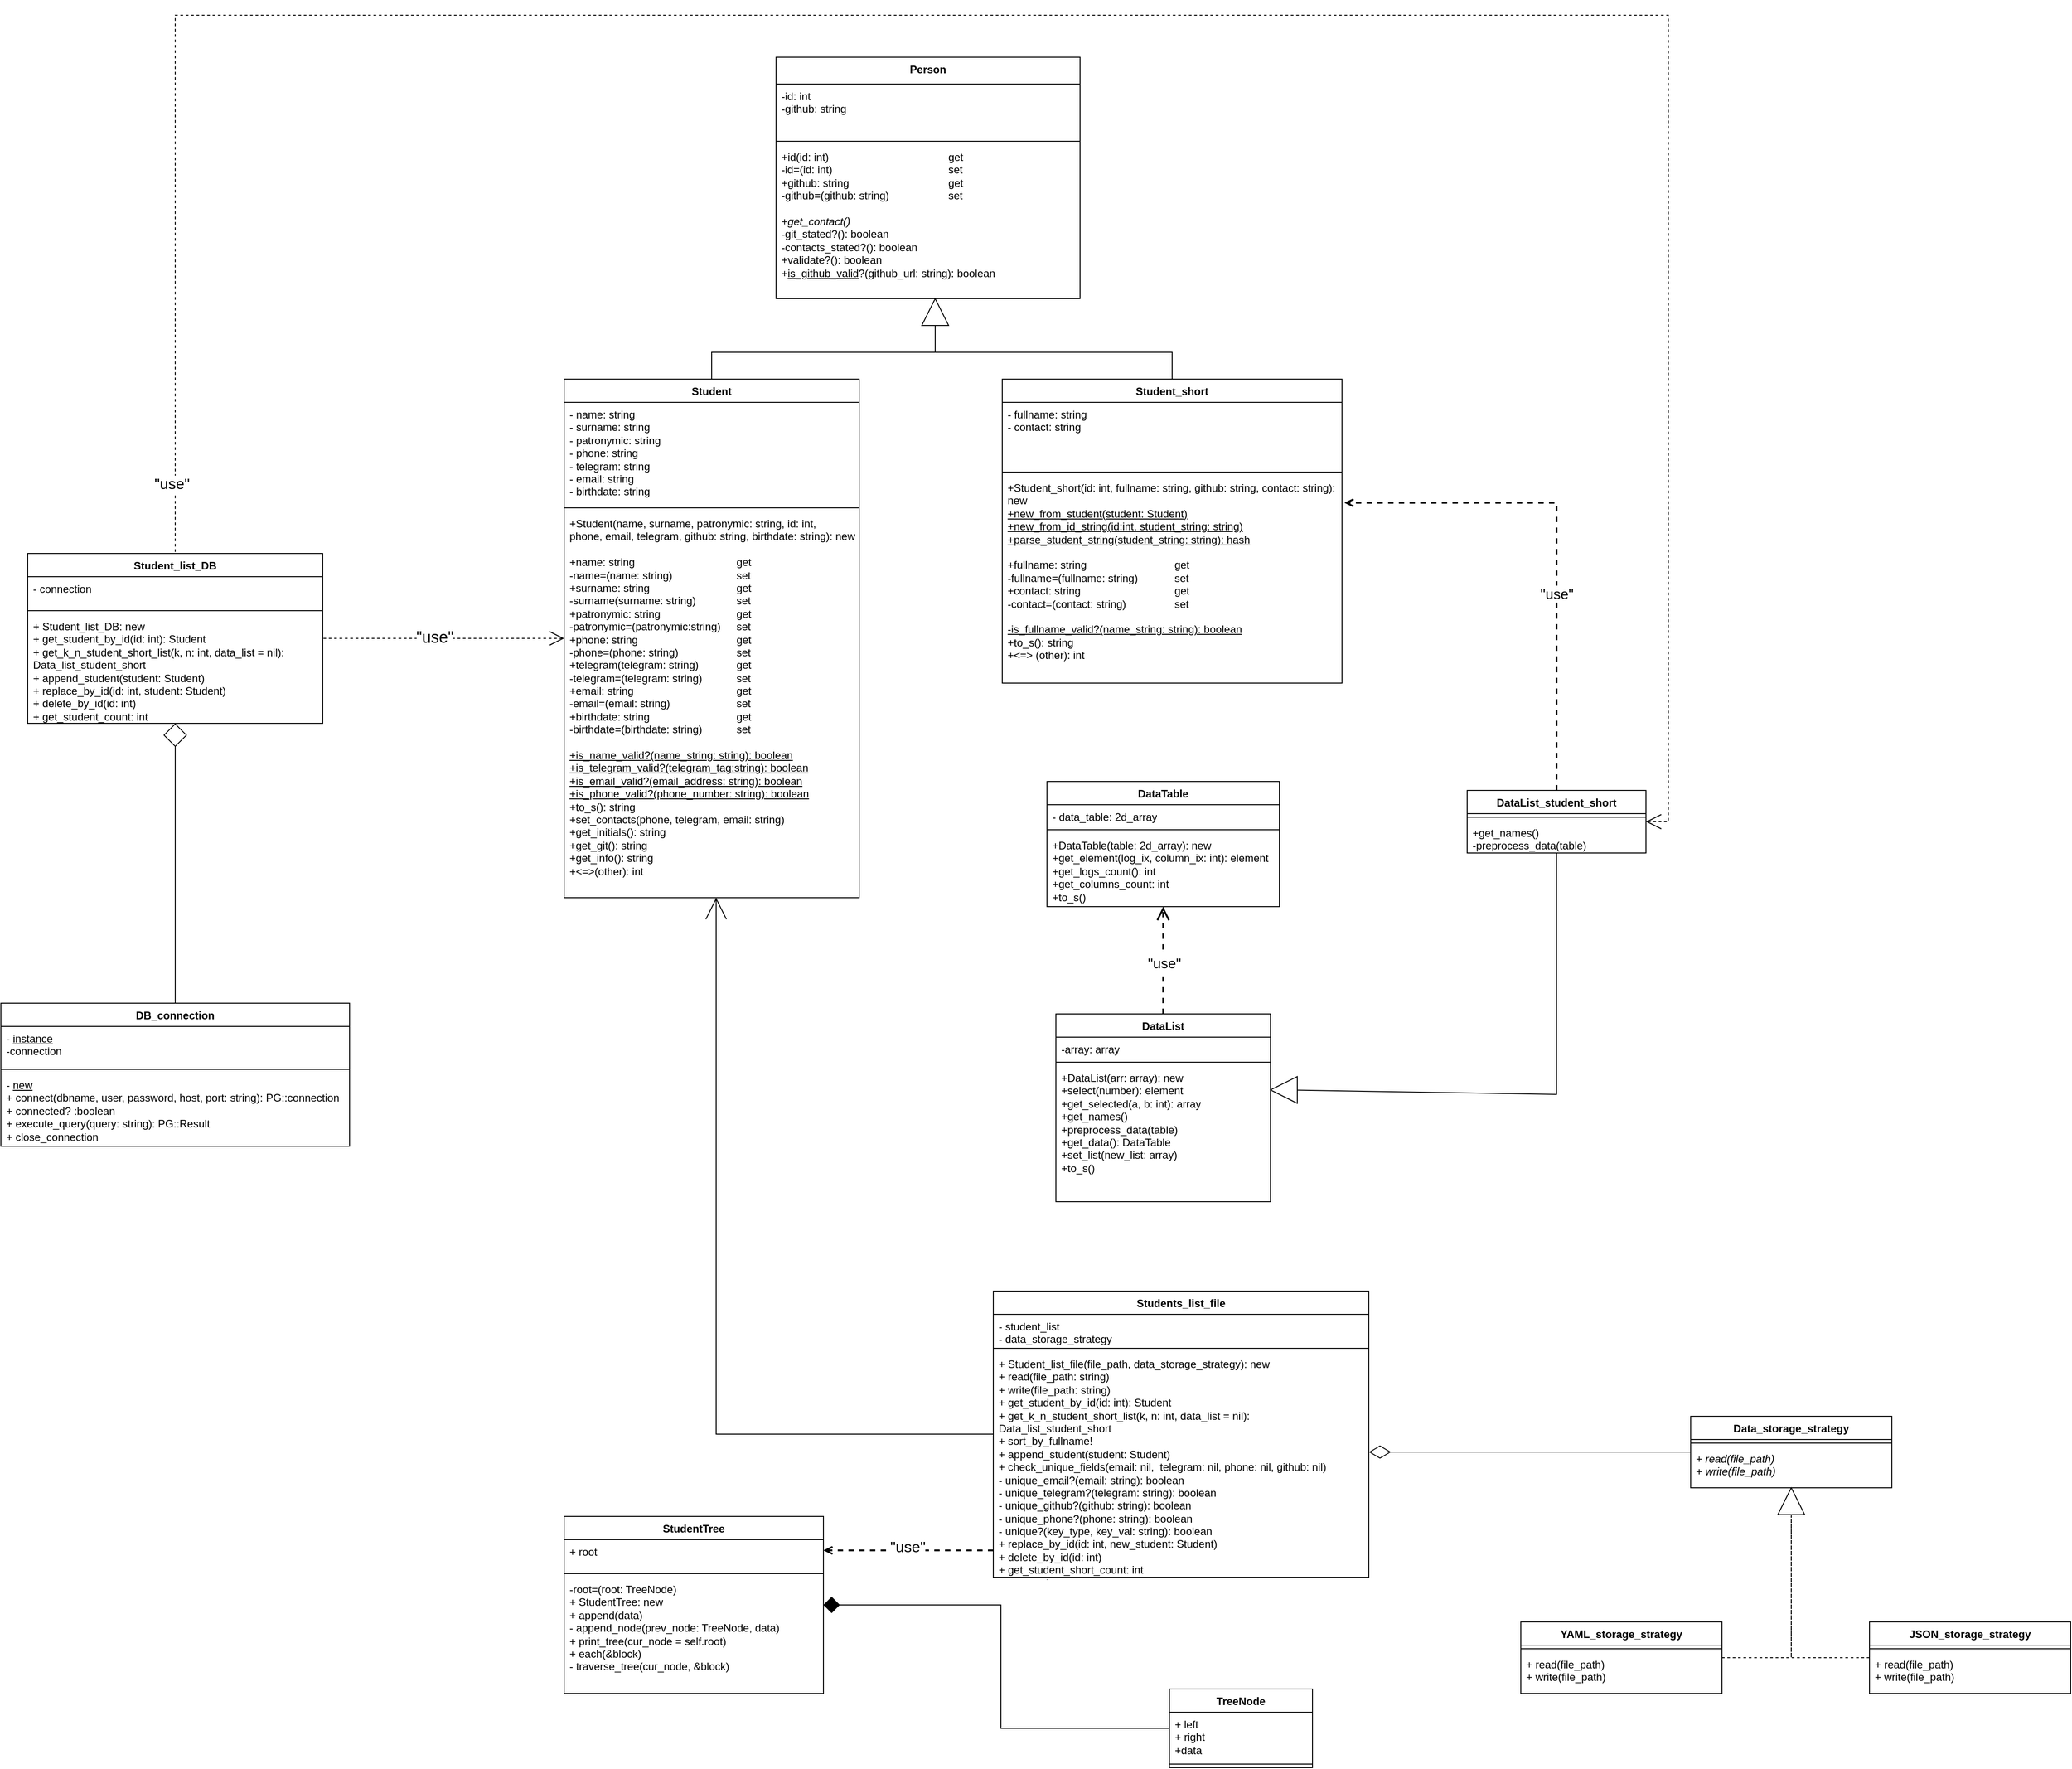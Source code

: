 <mxfile version="25.0.3">
  <diagram name="Page-1" id="Ctjg0No3zUCwtpp85kTk">
    <mxGraphModel dx="3906" dy="1386" grid="0" gridSize="10" guides="1" tooltips="1" connect="1" arrows="1" fold="1" page="1" pageScale="1" pageWidth="1654" pageHeight="2336" math="0" shadow="0">
      <root>
        <mxCell id="0" />
        <mxCell id="1" parent="0" />
        <mxCell id="pkdyhnA46Dw-sRucUxhc-2" style="edgeStyle=orthogonalEdgeStyle;rounded=0;orthogonalLoop=1;jettySize=auto;html=1;endArrow=none;endFill=0;startArrow=open;startFill=0;dashed=1;endSize=11;startSize=14;" edge="1" parent="1" source="KuUxCCZHSnEd986gLyKA-1" target="UzcCUEF-DBFmN3-OHASr-22">
          <mxGeometry relative="1" as="geometry" />
        </mxCell>
        <mxCell id="pkdyhnA46Dw-sRucUxhc-3" value="&lt;font style=&quot;font-size: 18px;&quot;&gt;&quot;use&quot;&lt;/font&gt;" style="edgeLabel;html=1;align=center;verticalAlign=middle;resizable=0;points=[];" vertex="1" connectable="0" parent="pkdyhnA46Dw-sRucUxhc-2">
          <mxGeometry x="0.076" y="-1" relative="1" as="geometry">
            <mxPoint as="offset" />
          </mxGeometry>
        </mxCell>
        <mxCell id="KuUxCCZHSnEd986gLyKA-1" value="Student" style="swimlane;fontStyle=1;align=center;verticalAlign=top;childLayout=stackLayout;horizontal=1;startSize=26;horizontalStack=0;resizeParent=1;resizeParentMax=0;resizeLast=0;collapsible=1;marginBottom=0;whiteSpace=wrap;html=1;" parent="1" vertex="1">
          <mxGeometry x="250" y="600" width="330" height="580" as="geometry">
            <mxRectangle x="385" y="350" width="80" height="30" as="alternateBounds" />
          </mxGeometry>
        </mxCell>
        <mxCell id="KuUxCCZHSnEd986gLyKA-2" value="&lt;div&gt;- name: string&lt;/div&gt;&lt;div&gt;- surname: string&lt;/div&gt;&lt;div&gt;- patronymic: string&lt;/div&gt;&lt;div&gt;- phone: string&lt;/div&gt;&lt;div&gt;- telegram: string&lt;/div&gt;&lt;div&gt;- email: string&lt;/div&gt;&lt;div&gt;- birthdate: string&lt;/div&gt;" style="text;strokeColor=none;fillColor=none;align=left;verticalAlign=top;spacingLeft=4;spacingRight=4;overflow=hidden;rotatable=0;points=[[0,0.5],[1,0.5]];portConstraint=eastwest;whiteSpace=wrap;html=1;" parent="KuUxCCZHSnEd986gLyKA-1" vertex="1">
          <mxGeometry y="26" width="330" height="114" as="geometry" />
        </mxCell>
        <mxCell id="KuUxCCZHSnEd986gLyKA-3" value="" style="line;strokeWidth=1;fillColor=none;align=left;verticalAlign=middle;spacingTop=-1;spacingLeft=3;spacingRight=3;rotatable=0;labelPosition=right;points=[];portConstraint=eastwest;strokeColor=inherit;" parent="KuUxCCZHSnEd986gLyKA-1" vertex="1">
          <mxGeometry y="140" width="330" height="8" as="geometry" />
        </mxCell>
        <mxCell id="KuUxCCZHSnEd986gLyKA-4" value="&lt;div&gt;+Student(name, surname, patronymic: string, id: int,&amp;nbsp;&lt;/div&gt;&lt;div&gt;phone, email, telegram, github: string, birthdate: string): new&lt;/div&gt;&lt;div&gt;&lt;span style=&quot;background-color: initial;&quot;&gt;&lt;br&gt;&lt;/span&gt;&lt;/div&gt;&lt;div&gt;&lt;span style=&quot;background-color: initial;&quot;&gt;+name: string&lt;/span&gt;&lt;span style=&quot;background-color: initial; white-space: pre;&quot;&gt;&#x9;&lt;/span&gt;&lt;span style=&quot;background-color: initial; white-space: pre;&quot;&gt;&#x9;&lt;span style=&quot;white-space: pre;&quot;&gt;&#x9;&lt;/span&gt;&lt;span style=&quot;white-space: pre;&quot;&gt;&#x9;&#x9;&lt;/span&gt;&lt;/span&gt;&lt;span style=&quot;background-color: initial;&quot;&gt;get&lt;/span&gt;&lt;/div&gt;&lt;div&gt;-name=(name: string)&lt;span style=&quot;white-space: pre;&quot;&gt;&#x9;&lt;/span&gt;&lt;span style=&quot;white-space: pre;&quot;&gt;&#x9;&lt;span style=&quot;white-space: pre;&quot;&gt;&#x9;&lt;/span&gt;&lt;/span&gt;set&lt;/div&gt;&lt;div&gt;+surname: string&lt;span style=&quot;white-space: pre;&quot;&gt;&#x9;&lt;/span&gt;&lt;span style=&quot;white-space: pre;&quot;&gt;&#x9;&lt;/span&gt;&lt;span style=&quot;white-space: pre;&quot;&gt;&#x9;&lt;span style=&quot;white-space: pre;&quot;&gt;&#x9;&lt;/span&gt;&lt;/span&gt;get&lt;/div&gt;&lt;div&gt;-surname(surname: string)&lt;span style=&quot;white-space: pre;&quot;&gt;&#x9;&lt;span style=&quot;white-space: pre;&quot;&gt;&#x9;&lt;/span&gt;&lt;/span&gt;set&lt;/div&gt;&lt;div&gt;+patronymic: string&lt;span style=&quot;white-space: pre;&quot;&gt;&#x9;&lt;/span&gt;&lt;span style=&quot;white-space: pre;&quot;&gt;&#x9;&lt;/span&gt;&lt;span style=&quot;white-space: pre;&quot;&gt;&#x9;&lt;span style=&quot;white-space: pre;&quot;&gt;&#x9;&lt;/span&gt;&lt;/span&gt;get&lt;/div&gt;&lt;div&gt;-patronymic=(patronymic:string)&lt;span style=&quot;white-space: pre;&quot;&gt;&#x9;&lt;/span&gt;set&lt;/div&gt;&lt;div&gt;+phone: string&lt;span style=&quot;white-space: pre;&quot;&gt;&#x9;&lt;/span&gt;&lt;span style=&quot;white-space: pre;&quot;&gt;&#x9;&lt;/span&gt;&lt;span style=&quot;white-space: pre;&quot;&gt;&#x9;&lt;/span&gt;&lt;span style=&quot;white-space: pre;&quot;&gt;&#x9;&lt;/span&gt;&lt;span style=&quot;white-space: pre;&quot;&gt;&#x9;&lt;/span&gt;get&lt;/div&gt;&lt;div&gt;-phone=(phone: string)&lt;span style=&quot;white-space: pre;&quot;&gt;&#x9;&lt;/span&gt;&lt;span style=&quot;white-space: pre;&quot;&gt;&#x9;&lt;/span&gt;&lt;span style=&quot;white-space: pre;&quot;&gt;&#x9;&lt;/span&gt;set&lt;/div&gt;&lt;div&gt;+telegram(telegram: string)&lt;span style=&quot;white-space: pre;&quot;&gt;&#x9;&lt;/span&gt;&lt;span style=&quot;white-space: pre;&quot;&gt;&#x9;&lt;/span&gt;get&lt;/div&gt;&lt;div&gt;-telegram=(telegram: string)&lt;span style=&quot;white-space: pre;&quot;&gt;&#x9;&lt;/span&gt;&lt;span style=&quot;white-space: pre;&quot;&gt;&#x9;&lt;/span&gt;set&lt;/div&gt;&lt;div&gt;+email: string&lt;span style=&quot;white-space: pre;&quot;&gt;&#x9;&lt;/span&gt;&lt;span style=&quot;white-space: pre;&quot;&gt;&#x9;&lt;/span&gt;&lt;span style=&quot;white-space: pre;&quot;&gt;&#x9;&lt;/span&gt;&lt;span style=&quot;white-space: pre;&quot;&gt;&#x9;&lt;/span&gt;&lt;span style=&quot;white-space: pre;&quot;&gt;&#x9;&lt;/span&gt;get&lt;/div&gt;&lt;div&gt;-email=(email: string)&lt;span style=&quot;white-space: pre;&quot;&gt;&#x9;&lt;/span&gt;&lt;span style=&quot;white-space: pre;&quot;&gt;&#x9;&lt;/span&gt;&lt;span style=&quot;white-space: pre;&quot;&gt;&#x9;&lt;/span&gt;set&lt;/div&gt;&lt;div&gt;+birthdate: string&lt;span style=&quot;white-space: pre;&quot;&gt;&#x9;&lt;/span&gt;&lt;span style=&quot;white-space: pre;&quot;&gt;&#x9;&lt;/span&gt;&lt;span style=&quot;white-space: pre;&quot;&gt;&#x9;&lt;/span&gt;&lt;span style=&quot;white-space: pre;&quot;&gt;&#x9;&lt;/span&gt;get&lt;/div&gt;&lt;div&gt;-birthdate=(birthdate: string)&lt;span style=&quot;white-space: pre;&quot;&gt;&#x9;&lt;/span&gt;&lt;span style=&quot;white-space: pre;&quot;&gt;&#x9;&lt;/span&gt;set&lt;/div&gt;&lt;div&gt;&lt;br&gt;&lt;/div&gt;&lt;div&gt;&lt;u&gt;+is_name_valid?(name_string: string): boolean&lt;/u&gt;&lt;/div&gt;&lt;div&gt;&lt;div&gt;&lt;div&gt;&lt;u&gt;+is_telegram_valid?(telegram_tag:string): boolean&lt;/u&gt;&lt;/div&gt;&lt;div&gt;&lt;u&gt;+is_email_valid?(email_address: string): boolean&lt;/u&gt;&lt;/div&gt;&lt;div&gt;&lt;u style=&quot;background-color: initial;&quot;&gt;+is_phone_valid?(phone_number: string): boolean&lt;/u&gt;&lt;/div&gt;&lt;/div&gt;&lt;/div&gt;&lt;div&gt;+to_s(): string&lt;/div&gt;&lt;div&gt;+set_contacts(phone, telegram, email: string)&lt;/div&gt;&lt;div&gt;+get_initials(): string&lt;/div&gt;&lt;div&gt;+get_git(): string&lt;/div&gt;&lt;div&gt;&lt;span style=&quot;background-color: initial;&quot;&gt;+get_info(): string&lt;/span&gt;&lt;br&gt;&lt;/div&gt;&lt;div&gt;&lt;span style=&quot;background-color: initial;&quot;&gt;+&amp;lt;=&amp;gt;(other): int&lt;/span&gt;&lt;/div&gt;" style="text;strokeColor=none;fillColor=none;align=left;verticalAlign=top;spacingLeft=4;spacingRight=4;overflow=hidden;rotatable=0;points=[[0,0.5],[1,0.5]];portConstraint=eastwest;whiteSpace=wrap;html=1;" parent="KuUxCCZHSnEd986gLyKA-1" vertex="1">
          <mxGeometry y="148" width="330" height="432" as="geometry" />
        </mxCell>
        <mxCell id="AG0WjQAsVARgPapO6NZo-1" value="Student_short" style="swimlane;fontStyle=1;align=center;verticalAlign=top;childLayout=stackLayout;horizontal=1;startSize=26;horizontalStack=0;resizeParent=1;resizeParentMax=0;resizeLast=0;collapsible=1;marginBottom=0;whiteSpace=wrap;html=1;" parent="1" vertex="1">
          <mxGeometry x="740" y="600" width="380" height="340" as="geometry" />
        </mxCell>
        <mxCell id="AG0WjQAsVARgPapO6NZo-2" value="&lt;div&gt;- fullname: string&lt;/div&gt;&lt;div&gt;&lt;span style=&quot;background-color: initial;&quot;&gt;- contact: string&lt;/span&gt;&lt;br&gt;&lt;/div&gt;" style="text;strokeColor=none;fillColor=none;align=left;verticalAlign=top;spacingLeft=4;spacingRight=4;overflow=hidden;rotatable=0;points=[[0,0.5],[1,0.5]];portConstraint=eastwest;whiteSpace=wrap;html=1;" parent="AG0WjQAsVARgPapO6NZo-1" vertex="1">
          <mxGeometry y="26" width="380" height="74" as="geometry" />
        </mxCell>
        <mxCell id="AG0WjQAsVARgPapO6NZo-3" value="" style="line;strokeWidth=1;fillColor=none;align=left;verticalAlign=middle;spacingTop=-1;spacingLeft=3;spacingRight=3;rotatable=0;labelPosition=right;points=[];portConstraint=eastwest;strokeColor=inherit;" parent="AG0WjQAsVARgPapO6NZo-1" vertex="1">
          <mxGeometry y="100" width="380" height="8" as="geometry" />
        </mxCell>
        <mxCell id="AG0WjQAsVARgPapO6NZo-4" value="&lt;div&gt;&lt;span style=&quot;background-color: initial;&quot;&gt;+Student_short(id: int, fullname: string, github: string, contact: string): new&lt;/span&gt;&lt;/div&gt;&lt;div&gt;&lt;u&gt;+new_from_student(student: Student)&lt;/u&gt;&lt;/div&gt;&lt;div&gt;&lt;u&gt;+new_from_id_string(id:int, student_string: string)&lt;/u&gt;&lt;/div&gt;&lt;div&gt;&lt;u&gt;+parse_student_string(student_string: string): hash&lt;/u&gt;&lt;/div&gt;&lt;div&gt;&lt;br&gt;&lt;/div&gt;&lt;div&gt;+fullname: string&lt;span style=&quot;white-space: pre;&quot;&gt;&#x9;&lt;span style=&quot;white-space: pre;&quot;&gt;&#x9;&lt;span style=&quot;white-space: pre;&quot;&gt;&#x9;&lt;/span&gt;&lt;span style=&quot;white-space: pre;&quot;&gt;&#x9;&lt;/span&gt;&lt;/span&gt;&lt;/span&gt;get&lt;/div&gt;&lt;div&gt;-fullname=(fullname: string)&lt;span style=&quot;white-space: pre;&quot;&gt;&#x9;&lt;/span&gt;&lt;span style=&quot;white-space: pre;&quot;&gt;&#x9;&lt;/span&gt;set&lt;/div&gt;&lt;div&gt;&lt;div&gt;+contact: string&lt;span style=&quot;white-space: pre;&quot;&gt;&#x9;&lt;/span&gt;&lt;span style=&quot;white-space: pre;&quot;&gt;&#x9;&lt;/span&gt;&lt;span style=&quot;white-space: pre;&quot;&gt;&#x9;&lt;/span&gt;&lt;span style=&quot;white-space: pre;&quot;&gt;&#x9;&lt;/span&gt;get&lt;/div&gt;&lt;div&gt;-contact=(contact: string)&lt;span style=&quot;white-space: pre;&quot;&gt;&#x9;&lt;/span&gt;&lt;span style=&quot;white-space: pre;&quot;&gt;&#x9;&lt;/span&gt;set&lt;/div&gt;&lt;/div&gt;&lt;div&gt;&lt;br&gt;&lt;/div&gt;&lt;div&gt;&lt;u style=&quot;background-color: initial;&quot;&gt;-is_fullname_valid?(name_string: string): boolean&lt;/u&gt;&lt;br&gt;&lt;/div&gt;&lt;div&gt;&lt;div&gt;&lt;span style=&quot;background-color: initial;&quot;&gt;+to_s(): string&lt;/span&gt;&lt;/div&gt;&lt;/div&gt;&lt;div&gt;&lt;span style=&quot;background-color: initial;&quot;&gt;+&amp;lt;=&amp;gt; (other): int&lt;/span&gt;&lt;/div&gt;" style="text;strokeColor=none;fillColor=none;align=left;verticalAlign=top;spacingLeft=4;spacingRight=4;overflow=hidden;rotatable=0;points=[[0,0.5],[1,0.5]];portConstraint=eastwest;whiteSpace=wrap;html=1;" parent="AG0WjQAsVARgPapO6NZo-1" vertex="1">
          <mxGeometry y="108" width="380" height="232" as="geometry" />
        </mxCell>
        <mxCell id="AG0WjQAsVARgPapO6NZo-15" value="Person" style="swimlane;fontStyle=1;align=center;verticalAlign=top;childLayout=stackLayout;horizontal=1;startSize=30;horizontalStack=0;resizeParent=1;resizeParentMax=0;resizeLast=0;collapsible=1;marginBottom=0;whiteSpace=wrap;html=1;" parent="1" vertex="1">
          <mxGeometry x="487" y="240" width="340" height="270" as="geometry" />
        </mxCell>
        <mxCell id="AG0WjQAsVARgPapO6NZo-16" value="-id: int&lt;div&gt;-github: string&lt;/div&gt;" style="text;strokeColor=none;fillColor=none;align=left;verticalAlign=top;spacingLeft=4;spacingRight=4;overflow=hidden;rotatable=0;points=[[0,0.5],[1,0.5]];portConstraint=eastwest;whiteSpace=wrap;html=1;" parent="AG0WjQAsVARgPapO6NZo-15" vertex="1">
          <mxGeometry y="30" width="340" height="60" as="geometry" />
        </mxCell>
        <mxCell id="AG0WjQAsVARgPapO6NZo-17" value="" style="line;strokeWidth=1;fillColor=none;align=left;verticalAlign=middle;spacingTop=-1;spacingLeft=3;spacingRight=3;rotatable=0;labelPosition=right;points=[];portConstraint=eastwest;strokeColor=inherit;" parent="AG0WjQAsVARgPapO6NZo-15" vertex="1">
          <mxGeometry y="90" width="340" height="8" as="geometry" />
        </mxCell>
        <mxCell id="AG0WjQAsVARgPapO6NZo-18" value="&lt;div&gt;+id(id: int)&lt;span style=&quot;white-space: pre;&quot;&gt;&#x9;&lt;/span&gt;&lt;span style=&quot;white-space: pre;&quot;&gt;&#x9;&lt;/span&gt;&lt;span style=&quot;white-space: pre;&quot;&gt;&#x9;&lt;span style=&quot;white-space: pre;&quot;&gt;&#x9;&lt;span style=&quot;white-space: pre;&quot;&gt;&#x9;&lt;/span&gt;&lt;/span&gt;get&lt;/span&gt;&lt;/div&gt;&lt;div&gt;-id=(id: int)&lt;span style=&quot;white-space: pre;&quot;&gt;&#x9;&lt;/span&gt;&lt;span style=&quot;white-space: pre;&quot;&gt;&#x9;&lt;/span&gt;&lt;span style=&quot;white-space: pre;&quot;&gt;&#x9;&lt;/span&gt;&lt;span style=&quot;white-space: pre;&quot;&gt;&#x9;&lt;/span&gt;&lt;span style=&quot;white-space: pre;&quot;&gt;&#x9;&lt;/span&gt;set&lt;span style=&quot;white-space: pre;&quot;&gt;&#x9;&lt;/span&gt;&lt;span style=&quot;white-space: pre;&quot;&gt;&#x9;&lt;/span&gt;&lt;span style=&quot;white-space: pre;&quot;&gt;&#x9;&lt;/span&gt;&lt;span style=&quot;white-space: pre;&quot;&gt;&#x9;&lt;/span&gt;&lt;/div&gt;&lt;div&gt;&lt;div&gt;+github: string&lt;span style=&quot;white-space: pre;&quot;&gt;&#x9;&lt;/span&gt;&lt;span style=&quot;white-space: pre;&quot;&gt;&#x9;&lt;/span&gt;&lt;span style=&quot;white-space: pre;&quot;&gt;&#x9;&lt;/span&gt;&lt;span style=&quot;white-space: pre;&quot;&gt;&#x9;&lt;/span&gt;&lt;span style=&quot;white-space: pre;&quot;&gt;&#x9;&lt;/span&gt;get&lt;/div&gt;&lt;div&gt;-github=(github: string)&lt;span style=&quot;white-space: pre;&quot;&gt;&#x9;&lt;/span&gt;&lt;span style=&quot;white-space: pre;&quot;&gt;&#x9;&lt;/span&gt;&lt;span style=&quot;white-space: pre;&quot;&gt;&#x9;&lt;/span&gt;set&lt;/div&gt;&lt;/div&gt;&lt;div&gt;&lt;br&gt;&lt;/div&gt;&lt;div&gt;&lt;div&gt;&lt;div&gt;&lt;div&gt;+&lt;i&gt;get_contact()&lt;/i&gt;&lt;/div&gt;&lt;/div&gt;&lt;/div&gt;&lt;div&gt;&lt;div&gt;-git_stated?(): boolean&lt;/div&gt;&lt;div&gt;-contacts_stated?(): boolean&lt;/div&gt;&lt;div&gt;+validate?(): boolean&lt;/div&gt;&lt;/div&gt;&lt;div&gt;+&lt;u&gt;is_github_valid&lt;/u&gt;?(github_url: string): boolean&lt;/div&gt;&lt;div&gt;&lt;/div&gt;&lt;/div&gt;" style="text;strokeColor=none;fillColor=none;align=left;verticalAlign=top;spacingLeft=4;spacingRight=4;overflow=hidden;rotatable=0;points=[[0,0.5],[1,0.5]];portConstraint=eastwest;whiteSpace=wrap;html=1;" parent="AG0WjQAsVARgPapO6NZo-15" vertex="1">
          <mxGeometry y="98" width="340" height="172" as="geometry" />
        </mxCell>
        <mxCell id="yhVLueEcTePNYkWDDuFC-2" value="" style="triangle;whiteSpace=wrap;html=1;rotation=-90;" parent="1" vertex="1">
          <mxGeometry x="650" y="510" width="30" height="30" as="geometry" />
        </mxCell>
        <mxCell id="yhVLueEcTePNYkWDDuFC-4" value="" style="edgeStyle=elbowEdgeStyle;elbow=vertical;endArrow=none;html=1;curved=0;rounded=0;entryX=0;entryY=0.5;entryDx=0;entryDy=0;endFill=0;" parent="1" source="KuUxCCZHSnEd986gLyKA-1" target="yhVLueEcTePNYkWDDuFC-2" edge="1">
          <mxGeometry width="50" height="50" relative="1" as="geometry">
            <mxPoint x="320" y="620" as="sourcePoint" />
            <mxPoint x="370" y="570" as="targetPoint" />
          </mxGeometry>
        </mxCell>
        <mxCell id="yhVLueEcTePNYkWDDuFC-8" value="" style="edgeStyle=elbowEdgeStyle;elbow=vertical;endArrow=none;html=1;curved=0;rounded=0;endSize=8;startSize=8;endFill=0;" parent="1" source="AG0WjQAsVARgPapO6NZo-1" target="yhVLueEcTePNYkWDDuFC-2" edge="1">
          <mxGeometry width="50" height="50" relative="1" as="geometry">
            <mxPoint x="960" y="540" as="sourcePoint" />
            <mxPoint x="650" y="540" as="targetPoint" />
          </mxGeometry>
        </mxCell>
        <mxCell id="wCUWvUSuaf720DD5pEuR-1" value="DataTable" style="swimlane;fontStyle=1;align=center;verticalAlign=top;childLayout=stackLayout;horizontal=1;startSize=26;horizontalStack=0;resizeParent=1;resizeParentMax=0;resizeLast=0;collapsible=1;marginBottom=0;whiteSpace=wrap;html=1;" parent="1" vertex="1">
          <mxGeometry x="790" y="1050" width="260" height="140" as="geometry" />
        </mxCell>
        <mxCell id="wCUWvUSuaf720DD5pEuR-2" value="- data_table: 2d_array" style="text;strokeColor=none;fillColor=none;align=left;verticalAlign=top;spacingLeft=4;spacingRight=4;overflow=hidden;rotatable=0;points=[[0,0.5],[1,0.5]];portConstraint=eastwest;whiteSpace=wrap;html=1;" parent="wCUWvUSuaf720DD5pEuR-1" vertex="1">
          <mxGeometry y="26" width="260" height="24" as="geometry" />
        </mxCell>
        <mxCell id="wCUWvUSuaf720DD5pEuR-3" value="" style="line;strokeWidth=1;fillColor=none;align=left;verticalAlign=middle;spacingTop=-1;spacingLeft=3;spacingRight=3;rotatable=0;labelPosition=right;points=[];portConstraint=eastwest;strokeColor=inherit;" parent="wCUWvUSuaf720DD5pEuR-1" vertex="1">
          <mxGeometry y="50" width="260" height="8" as="geometry" />
        </mxCell>
        <mxCell id="wCUWvUSuaf720DD5pEuR-4" value="+DataTable(table: 2d_array): new&lt;div&gt;+get_element(log_ix, column_ix: int): element&lt;/div&gt;&lt;div&gt;+get_logs_count(): int&lt;/div&gt;&lt;div&gt;+get_columns_count: int&lt;/div&gt;&lt;div&gt;+to_s()&lt;/div&gt;" style="text;strokeColor=none;fillColor=none;align=left;verticalAlign=top;spacingLeft=4;spacingRight=4;overflow=hidden;rotatable=0;points=[[0,0.5],[1,0.5]];portConstraint=eastwest;whiteSpace=wrap;html=1;" parent="wCUWvUSuaf720DD5pEuR-1" vertex="1">
          <mxGeometry y="58" width="260" height="82" as="geometry" />
        </mxCell>
        <mxCell id="wCUWvUSuaf720DD5pEuR-17" style="edgeStyle=orthogonalEdgeStyle;rounded=0;orthogonalLoop=1;jettySize=auto;html=1;strokeWidth=2;dashed=1;endArrow=open;endFill=0;startArrow=none;startFill=0;endSize=11;" parent="1" source="wCUWvUSuaf720DD5pEuR-5" target="wCUWvUSuaf720DD5pEuR-1" edge="1">
          <mxGeometry relative="1" as="geometry" />
        </mxCell>
        <mxCell id="wCUWvUSuaf720DD5pEuR-18" value="&lt;font style=&quot;font-size: 16px;&quot;&gt;&quot;use&quot;&lt;/font&gt;" style="edgeLabel;html=1;align=center;verticalAlign=middle;resizable=0;points=[];" parent="wCUWvUSuaf720DD5pEuR-17" vertex="1" connectable="0">
          <mxGeometry x="-0.049" y="-1" relative="1" as="geometry">
            <mxPoint as="offset" />
          </mxGeometry>
        </mxCell>
        <mxCell id="wCUWvUSuaf720DD5pEuR-5" value="DataList" style="swimlane;fontStyle=1;align=center;verticalAlign=top;childLayout=stackLayout;horizontal=1;startSize=26;horizontalStack=0;resizeParent=1;resizeParentMax=0;resizeLast=0;collapsible=1;marginBottom=0;whiteSpace=wrap;html=1;" parent="1" vertex="1">
          <mxGeometry x="800" y="1310" width="240" height="210" as="geometry" />
        </mxCell>
        <mxCell id="wCUWvUSuaf720DD5pEuR-6" value="-array: array" style="text;strokeColor=none;fillColor=none;align=left;verticalAlign=top;spacingLeft=4;spacingRight=4;overflow=hidden;rotatable=0;points=[[0,0.5],[1,0.5]];portConstraint=eastwest;whiteSpace=wrap;html=1;" parent="wCUWvUSuaf720DD5pEuR-5" vertex="1">
          <mxGeometry y="26" width="240" height="24" as="geometry" />
        </mxCell>
        <mxCell id="wCUWvUSuaf720DD5pEuR-7" value="" style="line;strokeWidth=1;fillColor=none;align=left;verticalAlign=middle;spacingTop=-1;spacingLeft=3;spacingRight=3;rotatable=0;labelPosition=right;points=[];portConstraint=eastwest;strokeColor=inherit;" parent="wCUWvUSuaf720DD5pEuR-5" vertex="1">
          <mxGeometry y="50" width="240" height="8" as="geometry" />
        </mxCell>
        <mxCell id="wCUWvUSuaf720DD5pEuR-8" value="+DataList(arr: array): new&lt;div&gt;&lt;div&gt;+select(number): element&lt;/div&gt;&lt;div&gt;+get_selected(a, b: int): array&lt;/div&gt;&lt;div&gt;+get_names()&lt;/div&gt;&lt;div&gt;+preprocess_data(table)&lt;/div&gt;&lt;div&gt;+get_data(): DataTable&lt;/div&gt;&lt;div&gt;+set_list(new_list: array)&lt;/div&gt;&lt;/div&gt;&lt;div&gt;+to_s()&lt;/div&gt;" style="text;strokeColor=none;fillColor=none;align=left;verticalAlign=top;spacingLeft=4;spacingRight=4;overflow=hidden;rotatable=0;points=[[0,0.5],[1,0.5]];portConstraint=eastwest;whiteSpace=wrap;html=1;" parent="wCUWvUSuaf720DD5pEuR-5" vertex="1">
          <mxGeometry y="58" width="240" height="152" as="geometry" />
        </mxCell>
        <mxCell id="wCUWvUSuaf720DD5pEuR-15" style="edgeStyle=orthogonalEdgeStyle;rounded=0;orthogonalLoop=1;jettySize=auto;html=1;endArrow=none;endFill=0;" parent="1" source="wCUWvUSuaf720DD5pEuR-9" target="wCUWvUSuaf720DD5pEuR-13" edge="1">
          <mxGeometry relative="1" as="geometry">
            <mxPoint x="1000" y="1360" as="targetPoint" />
            <Array as="points">
              <mxPoint x="1360" y="1400" />
            </Array>
          </mxGeometry>
        </mxCell>
        <mxCell id="pkdyhnA46Dw-sRucUxhc-5" style="edgeStyle=orthogonalEdgeStyle;rounded=0;orthogonalLoop=1;jettySize=auto;html=1;dashed=1;endArrow=none;endFill=0;startArrow=open;startFill=0;startSize=15;" edge="1" parent="1" source="wCUWvUSuaf720DD5pEuR-9" target="UzcCUEF-DBFmN3-OHASr-22">
          <mxGeometry relative="1" as="geometry">
            <Array as="points">
              <mxPoint x="1485" y="1095" />
              <mxPoint x="1485" y="193" />
              <mxPoint x="-185" y="193" />
            </Array>
          </mxGeometry>
        </mxCell>
        <mxCell id="pkdyhnA46Dw-sRucUxhc-6" value="&lt;font style=&quot;font-size: 17px;&quot;&gt;&quot;use&quot;&lt;/font&gt;" style="edgeLabel;html=1;align=center;verticalAlign=middle;resizable=0;points=[];" vertex="1" connectable="0" parent="pkdyhnA46Dw-sRucUxhc-5">
          <mxGeometry x="0.952" y="-4" relative="1" as="geometry">
            <mxPoint as="offset" />
          </mxGeometry>
        </mxCell>
        <mxCell id="wCUWvUSuaf720DD5pEuR-9" value="DataList_student_short" style="swimlane;fontStyle=1;align=center;verticalAlign=top;childLayout=stackLayout;horizontal=1;startSize=26;horizontalStack=0;resizeParent=1;resizeParentMax=0;resizeLast=0;collapsible=1;marginBottom=0;whiteSpace=wrap;html=1;" parent="1" vertex="1">
          <mxGeometry x="1260" y="1060" width="200" height="70" as="geometry" />
        </mxCell>
        <mxCell id="wCUWvUSuaf720DD5pEuR-11" value="" style="line;strokeWidth=1;fillColor=none;align=left;verticalAlign=middle;spacingTop=-1;spacingLeft=3;spacingRight=3;rotatable=0;labelPosition=right;points=[];portConstraint=eastwest;strokeColor=inherit;" parent="wCUWvUSuaf720DD5pEuR-9" vertex="1">
          <mxGeometry y="26" width="200" height="8" as="geometry" />
        </mxCell>
        <mxCell id="wCUWvUSuaf720DD5pEuR-12" value="+get_names()&lt;div&gt;-preprocess_data(table)&lt;/div&gt;" style="text;strokeColor=none;fillColor=none;align=left;verticalAlign=top;spacingLeft=4;spacingRight=4;overflow=hidden;rotatable=0;points=[[0,0.5],[1,0.5]];portConstraint=eastwest;whiteSpace=wrap;html=1;" parent="wCUWvUSuaf720DD5pEuR-9" vertex="1">
          <mxGeometry y="34" width="200" height="36" as="geometry" />
        </mxCell>
        <mxCell id="wCUWvUSuaf720DD5pEuR-13" value="" style="triangle;whiteSpace=wrap;html=1;rotation=-180;" parent="1" vertex="1">
          <mxGeometry x="1040" y="1380" width="30" height="30" as="geometry" />
        </mxCell>
        <mxCell id="wCUWvUSuaf720DD5pEuR-19" style="edgeStyle=orthogonalEdgeStyle;rounded=0;orthogonalLoop=1;jettySize=auto;html=1;entryX=1.007;entryY=0.131;entryDx=0;entryDy=0;entryPerimeter=0;strokeWidth=2;endArrow=open;endFill=0;dashed=1;" parent="1" source="wCUWvUSuaf720DD5pEuR-9" target="AG0WjQAsVARgPapO6NZo-4" edge="1">
          <mxGeometry relative="1" as="geometry" />
        </mxCell>
        <mxCell id="wCUWvUSuaf720DD5pEuR-20" value="&lt;font style=&quot;font-size: 16px;&quot;&gt;&quot;use&quot;&lt;/font&gt;" style="edgeLabel;html=1;align=center;verticalAlign=middle;resizable=0;points=[];" parent="wCUWvUSuaf720DD5pEuR-19" vertex="1" connectable="0">
          <mxGeometry x="-0.212" relative="1" as="geometry">
            <mxPoint as="offset" />
          </mxGeometry>
        </mxCell>
        <mxCell id="UzcCUEF-DBFmN3-OHASr-42" style="edgeStyle=orthogonalEdgeStyle;rounded=0;orthogonalLoop=1;jettySize=auto;html=1;endArrow=open;endFill=0;startArrow=none;startFill=0;strokeWidth=1;startSize=22;endSize=22;" parent="1" source="UzcCUEF-DBFmN3-OHASr-1" target="KuUxCCZHSnEd986gLyKA-4" edge="1">
          <mxGeometry relative="1" as="geometry">
            <Array as="points">
              <mxPoint x="420" y="1780" />
            </Array>
          </mxGeometry>
        </mxCell>
        <mxCell id="UzcCUEF-DBFmN3-OHASr-50" style="edgeStyle=orthogonalEdgeStyle;rounded=0;orthogonalLoop=1;jettySize=auto;html=1;dashed=1;endArrow=open;endFill=0;strokeWidth=2;" parent="1" source="UzcCUEF-DBFmN3-OHASr-1" target="UzcCUEF-DBFmN3-OHASr-28" edge="1">
          <mxGeometry relative="1" as="geometry">
            <Array as="points">
              <mxPoint x="590" y="1910" />
              <mxPoint x="590" y="1910" />
            </Array>
          </mxGeometry>
        </mxCell>
        <mxCell id="UzcCUEF-DBFmN3-OHASr-51" value="&lt;font style=&quot;font-size: 17px;&quot;&gt;&quot;use&quot;&lt;/font&gt;" style="edgeLabel;html=1;align=center;verticalAlign=middle;resizable=0;points=[];" parent="UzcCUEF-DBFmN3-OHASr-50" vertex="1" connectable="0">
          <mxGeometry x="0.018" y="-3" relative="1" as="geometry">
            <mxPoint as="offset" />
          </mxGeometry>
        </mxCell>
        <mxCell id="UzcCUEF-DBFmN3-OHASr-1" value="Students_list_file" style="swimlane;fontStyle=1;align=center;verticalAlign=top;childLayout=stackLayout;horizontal=1;startSize=26;horizontalStack=0;resizeParent=1;resizeParentMax=0;resizeLast=0;collapsible=1;marginBottom=0;whiteSpace=wrap;html=1;" parent="1" vertex="1">
          <mxGeometry x="730" y="1620" width="420" height="320" as="geometry" />
        </mxCell>
        <mxCell id="UzcCUEF-DBFmN3-OHASr-2" value="- student_list&lt;div&gt;- data_storage_strategy&lt;/div&gt;" style="text;strokeColor=none;fillColor=none;align=left;verticalAlign=top;spacingLeft=4;spacingRight=4;overflow=hidden;rotatable=0;points=[[0,0.5],[1,0.5]];portConstraint=eastwest;whiteSpace=wrap;html=1;" parent="UzcCUEF-DBFmN3-OHASr-1" vertex="1">
          <mxGeometry y="26" width="420" height="34" as="geometry" />
        </mxCell>
        <mxCell id="UzcCUEF-DBFmN3-OHASr-3" value="" style="line;strokeWidth=1;fillColor=none;align=left;verticalAlign=middle;spacingTop=-1;spacingLeft=3;spacingRight=3;rotatable=0;labelPosition=right;points=[];portConstraint=eastwest;strokeColor=inherit;" parent="UzcCUEF-DBFmN3-OHASr-1" vertex="1">
          <mxGeometry y="60" width="420" height="8" as="geometry" />
        </mxCell>
        <mxCell id="UzcCUEF-DBFmN3-OHASr-4" value="+ Student_list_file(file_path, data_storage_strategy): new&lt;div&gt;+ read(file_path: string)&lt;/div&gt;&lt;div&gt;+ write(file_path: string)&lt;/div&gt;&lt;div&gt;+ get_student_by_id(id: int): Student&lt;/div&gt;&lt;div&gt;+ get_k_n_student_short_list(k, n: int, data_list = nil): Data_list_student_short&lt;/div&gt;&lt;div&gt;+ sort_by_fullname!&lt;/div&gt;&lt;div&gt;+ append_student(student: Student)&lt;/div&gt;&lt;div&gt;+ check_unique_fields(email: nil,&amp;nbsp; telegram: nil, phone: nil, github: nil)&lt;/div&gt;&lt;div&gt;- unique_email?(email: string): boolean&lt;/div&gt;&lt;div&gt;- unique_telegram?(telegram: string): boolean&lt;/div&gt;&lt;div&gt;- unique_github?(github: string): boolean&lt;/div&gt;&lt;div&gt;- unique_phone?(phone: string): boolean&lt;/div&gt;&lt;div&gt;- unique?(key_type, key_val: string): boolean&lt;/div&gt;&lt;div&gt;+ replace_by_id(id: int, new_student: Student)&lt;/div&gt;&lt;div&gt;+ delete_by_id(id: int)&lt;/div&gt;&lt;div&gt;+ get_student_short_count: int&lt;/div&gt;&lt;div&gt;+ to_s: string&lt;/div&gt;" style="text;strokeColor=none;fillColor=none;align=left;verticalAlign=top;spacingLeft=4;spacingRight=4;overflow=hidden;rotatable=0;points=[[0,0.5],[1,0.5]];portConstraint=eastwest;whiteSpace=wrap;html=1;" parent="UzcCUEF-DBFmN3-OHASr-1" vertex="1">
          <mxGeometry y="68" width="420" height="252" as="geometry" />
        </mxCell>
        <mxCell id="UzcCUEF-DBFmN3-OHASr-43" style="edgeStyle=orthogonalEdgeStyle;rounded=0;orthogonalLoop=1;jettySize=auto;html=1;endArrow=diamondThin;endFill=0;startArrow=none;startFill=0;startSize=22;endSize=22;" parent="1" source="UzcCUEF-DBFmN3-OHASr-6" target="UzcCUEF-DBFmN3-OHASr-4" edge="1">
          <mxGeometry relative="1" as="geometry">
            <Array as="points">
              <mxPoint x="1240" y="1800" />
              <mxPoint x="1240" y="1800" />
            </Array>
          </mxGeometry>
        </mxCell>
        <mxCell id="UzcCUEF-DBFmN3-OHASr-6" value="Data_storage_strategy" style="swimlane;fontStyle=1;align=center;verticalAlign=top;childLayout=stackLayout;horizontal=1;startSize=26;horizontalStack=0;resizeParent=1;resizeParentMax=0;resizeLast=0;collapsible=1;marginBottom=0;whiteSpace=wrap;html=1;" parent="1" vertex="1">
          <mxGeometry x="1510" y="1760" width="225" height="80" as="geometry" />
        </mxCell>
        <mxCell id="UzcCUEF-DBFmN3-OHASr-8" value="" style="line;strokeWidth=1;fillColor=none;align=left;verticalAlign=middle;spacingTop=-1;spacingLeft=3;spacingRight=3;rotatable=0;labelPosition=right;points=[];portConstraint=eastwest;strokeColor=inherit;" parent="UzcCUEF-DBFmN3-OHASr-6" vertex="1">
          <mxGeometry y="26" width="225" height="8" as="geometry" />
        </mxCell>
        <mxCell id="UzcCUEF-DBFmN3-OHASr-9" value="+ &lt;i&gt;read(file_path)&lt;/i&gt;&lt;div&gt;+ &lt;i&gt;write(file_path)&lt;/i&gt;&lt;/div&gt;" style="text;strokeColor=none;fillColor=none;align=left;verticalAlign=top;spacingLeft=4;spacingRight=4;overflow=hidden;rotatable=0;points=[[0,0.5],[1,0.5]];portConstraint=eastwest;whiteSpace=wrap;html=1;" parent="UzcCUEF-DBFmN3-OHASr-6" vertex="1">
          <mxGeometry y="34" width="225" height="46" as="geometry" />
        </mxCell>
        <mxCell id="UzcCUEF-DBFmN3-OHASr-39" style="edgeStyle=orthogonalEdgeStyle;rounded=0;orthogonalLoop=1;jettySize=auto;html=1;entryX=0;entryY=0.5;entryDx=0;entryDy=0;endArrow=none;endFill=0;dashed=1;" parent="1" source="UzcCUEF-DBFmN3-OHASr-11" target="UzcCUEF-DBFmN3-OHASr-37" edge="1">
          <mxGeometry relative="1" as="geometry" />
        </mxCell>
        <mxCell id="UzcCUEF-DBFmN3-OHASr-11" value="JSON_storage_strategy" style="swimlane;fontStyle=1;align=center;verticalAlign=top;childLayout=stackLayout;horizontal=1;startSize=26;horizontalStack=0;resizeParent=1;resizeParentMax=0;resizeLast=0;collapsible=1;marginBottom=0;whiteSpace=wrap;html=1;" parent="1" vertex="1">
          <mxGeometry x="1710" y="1990" width="225" height="80" as="geometry" />
        </mxCell>
        <mxCell id="UzcCUEF-DBFmN3-OHASr-12" value="" style="line;strokeWidth=1;fillColor=none;align=left;verticalAlign=middle;spacingTop=-1;spacingLeft=3;spacingRight=3;rotatable=0;labelPosition=right;points=[];portConstraint=eastwest;strokeColor=inherit;" parent="UzcCUEF-DBFmN3-OHASr-11" vertex="1">
          <mxGeometry y="26" width="225" height="8" as="geometry" />
        </mxCell>
        <mxCell id="UzcCUEF-DBFmN3-OHASr-13" value="+ read(file_path)&lt;div&gt;+ write(file_path)&lt;/div&gt;" style="text;strokeColor=none;fillColor=none;align=left;verticalAlign=top;spacingLeft=4;spacingRight=4;overflow=hidden;rotatable=0;points=[[0,0.5],[1,0.5]];portConstraint=eastwest;whiteSpace=wrap;html=1;" parent="UzcCUEF-DBFmN3-OHASr-11" vertex="1">
          <mxGeometry y="34" width="225" height="46" as="geometry" />
        </mxCell>
        <mxCell id="UzcCUEF-DBFmN3-OHASr-38" style="edgeStyle=orthogonalEdgeStyle;rounded=0;orthogonalLoop=1;jettySize=auto;html=1;entryX=0;entryY=0.5;entryDx=0;entryDy=0;endArrow=none;endFill=0;dashed=1;" parent="1" source="UzcCUEF-DBFmN3-OHASr-14" target="UzcCUEF-DBFmN3-OHASr-37" edge="1">
          <mxGeometry relative="1" as="geometry" />
        </mxCell>
        <mxCell id="UzcCUEF-DBFmN3-OHASr-14" value="YAML_storage_strategy" style="swimlane;fontStyle=1;align=center;verticalAlign=top;childLayout=stackLayout;horizontal=1;startSize=26;horizontalStack=0;resizeParent=1;resizeParentMax=0;resizeLast=0;collapsible=1;marginBottom=0;whiteSpace=wrap;html=1;" parent="1" vertex="1">
          <mxGeometry x="1320" y="1990" width="225" height="80" as="geometry" />
        </mxCell>
        <mxCell id="UzcCUEF-DBFmN3-OHASr-15" value="" style="line;strokeWidth=1;fillColor=none;align=left;verticalAlign=middle;spacingTop=-1;spacingLeft=3;spacingRight=3;rotatable=0;labelPosition=right;points=[];portConstraint=eastwest;strokeColor=inherit;" parent="UzcCUEF-DBFmN3-OHASr-14" vertex="1">
          <mxGeometry y="26" width="225" height="8" as="geometry" />
        </mxCell>
        <mxCell id="UzcCUEF-DBFmN3-OHASr-16" value="+ read(file_path)&lt;div&gt;+ write(file_path)&lt;/div&gt;" style="text;strokeColor=none;fillColor=none;align=left;verticalAlign=top;spacingLeft=4;spacingRight=4;overflow=hidden;rotatable=0;points=[[0,0.5],[1,0.5]];portConstraint=eastwest;whiteSpace=wrap;html=1;" parent="UzcCUEF-DBFmN3-OHASr-14" vertex="1">
          <mxGeometry y="34" width="225" height="46" as="geometry" />
        </mxCell>
        <mxCell id="UzcCUEF-DBFmN3-OHASr-17" value="DB_connection" style="swimlane;fontStyle=1;align=center;verticalAlign=top;childLayout=stackLayout;horizontal=1;startSize=26;horizontalStack=0;resizeParent=1;resizeParentMax=0;resizeLast=0;collapsible=1;marginBottom=0;whiteSpace=wrap;html=1;" parent="1" vertex="1">
          <mxGeometry x="-380" y="1298" width="390" height="160" as="geometry" />
        </mxCell>
        <mxCell id="UzcCUEF-DBFmN3-OHASr-18" value="- &lt;u&gt;instance&lt;/u&gt;&lt;div&gt;-connection&lt;/div&gt;" style="text;strokeColor=none;fillColor=none;align=left;verticalAlign=top;spacingLeft=4;spacingRight=4;overflow=hidden;rotatable=0;points=[[0,0.5],[1,0.5]];portConstraint=eastwest;whiteSpace=wrap;html=1;" parent="UzcCUEF-DBFmN3-OHASr-17" vertex="1">
          <mxGeometry y="26" width="390" height="44" as="geometry" />
        </mxCell>
        <mxCell id="UzcCUEF-DBFmN3-OHASr-19" value="" style="line;strokeWidth=1;fillColor=none;align=left;verticalAlign=middle;spacingTop=-1;spacingLeft=3;spacingRight=3;rotatable=0;labelPosition=right;points=[];portConstraint=eastwest;strokeColor=inherit;" parent="UzcCUEF-DBFmN3-OHASr-17" vertex="1">
          <mxGeometry y="70" width="390" height="8" as="geometry" />
        </mxCell>
        <mxCell id="UzcCUEF-DBFmN3-OHASr-20" value="- &lt;u&gt;new&lt;/u&gt;&lt;div&gt;+ connect(dbname, user, password, host, port: string): PG::connection&lt;/div&gt;&lt;div&gt;+ connected? :boolean&lt;/div&gt;&lt;div&gt;+ execute_query(query: string): PG::Result&lt;/div&gt;&lt;div&gt;+ close_connection&lt;/div&gt;" style="text;strokeColor=none;fillColor=none;align=left;verticalAlign=top;spacingLeft=4;spacingRight=4;overflow=hidden;rotatable=0;points=[[0,0.5],[1,0.5]];portConstraint=eastwest;whiteSpace=wrap;html=1;" parent="UzcCUEF-DBFmN3-OHASr-17" vertex="1">
          <mxGeometry y="78" width="390" height="82" as="geometry" />
        </mxCell>
        <mxCell id="UzcCUEF-DBFmN3-OHASr-44" style="edgeStyle=orthogonalEdgeStyle;rounded=0;orthogonalLoop=1;jettySize=auto;html=1;endArrow=none;endFill=0;strokeWidth=1;startArrow=diamond;startFill=0;endSize=22;startSize=24;" parent="1" source="UzcCUEF-DBFmN3-OHASr-22" target="UzcCUEF-DBFmN3-OHASr-17" edge="1">
          <mxGeometry relative="1" as="geometry" />
        </mxCell>
        <mxCell id="UzcCUEF-DBFmN3-OHASr-22" value="Student_list_DB" style="swimlane;fontStyle=1;align=center;verticalAlign=top;childLayout=stackLayout;horizontal=1;startSize=26;horizontalStack=0;resizeParent=1;resizeParentMax=0;resizeLast=0;collapsible=1;marginBottom=0;whiteSpace=wrap;html=1;" parent="1" vertex="1">
          <mxGeometry x="-350" y="795" width="330" height="190" as="geometry" />
        </mxCell>
        <mxCell id="UzcCUEF-DBFmN3-OHASr-23" value="- connection" style="text;strokeColor=none;fillColor=none;align=left;verticalAlign=top;spacingLeft=4;spacingRight=4;overflow=hidden;rotatable=0;points=[[0,0.5],[1,0.5]];portConstraint=eastwest;whiteSpace=wrap;html=1;" parent="UzcCUEF-DBFmN3-OHASr-22" vertex="1">
          <mxGeometry y="26" width="330" height="34" as="geometry" />
        </mxCell>
        <mxCell id="UzcCUEF-DBFmN3-OHASr-24" value="" style="line;strokeWidth=1;fillColor=none;align=left;verticalAlign=middle;spacingTop=-1;spacingLeft=3;spacingRight=3;rotatable=0;labelPosition=right;points=[];portConstraint=eastwest;strokeColor=inherit;" parent="UzcCUEF-DBFmN3-OHASr-22" vertex="1">
          <mxGeometry y="60" width="330" height="8" as="geometry" />
        </mxCell>
        <mxCell id="UzcCUEF-DBFmN3-OHASr-25" value="+ Student_list_DB: new&lt;div&gt;+ get_student_by_id(id: int): Student&lt;/div&gt;&lt;div&gt;+ get_k_n_student_short_list(k, n: int, data_list = nil):&amp;nbsp;&lt;/div&gt;&lt;div&gt;Data_list_student_short&lt;/div&gt;&lt;div&gt;+ append_student(student: Student)&lt;/div&gt;&lt;div&gt;+ replace_by_id(id: int, student: Student)&lt;/div&gt;&lt;div&gt;+ delete_by_id(id: int)&lt;/div&gt;&lt;div&gt;+ get_student_count: int&lt;/div&gt;" style="text;strokeColor=none;fillColor=none;align=left;verticalAlign=top;spacingLeft=4;spacingRight=4;overflow=hidden;rotatable=0;points=[[0,0.5],[1,0.5]];portConstraint=eastwest;whiteSpace=wrap;html=1;" parent="UzcCUEF-DBFmN3-OHASr-22" vertex="1">
          <mxGeometry y="68" width="330" height="122" as="geometry" />
        </mxCell>
        <mxCell id="UzcCUEF-DBFmN3-OHASr-46" style="edgeStyle=orthogonalEdgeStyle;rounded=0;orthogonalLoop=1;jettySize=auto;html=1;endArrow=none;endFill=0;strokeWidth=1;startSize=16;endSize=18;startArrow=diamond;startFill=1;" parent="1" source="UzcCUEF-DBFmN3-OHASr-28" target="UzcCUEF-DBFmN3-OHASr-32" edge="1">
          <mxGeometry relative="1" as="geometry" />
        </mxCell>
        <mxCell id="UzcCUEF-DBFmN3-OHASr-28" value="StudentTree" style="swimlane;fontStyle=1;align=center;verticalAlign=top;childLayout=stackLayout;horizontal=1;startSize=26;horizontalStack=0;resizeParent=1;resizeParentMax=0;resizeLast=0;collapsible=1;marginBottom=0;whiteSpace=wrap;html=1;" parent="1" vertex="1">
          <mxGeometry x="250" y="1872" width="290" height="198" as="geometry" />
        </mxCell>
        <mxCell id="UzcCUEF-DBFmN3-OHASr-29" value="+ root" style="text;strokeColor=none;fillColor=none;align=left;verticalAlign=top;spacingLeft=4;spacingRight=4;overflow=hidden;rotatable=0;points=[[0,0.5],[1,0.5]];portConstraint=eastwest;whiteSpace=wrap;html=1;" parent="UzcCUEF-DBFmN3-OHASr-28" vertex="1">
          <mxGeometry y="26" width="290" height="34" as="geometry" />
        </mxCell>
        <mxCell id="UzcCUEF-DBFmN3-OHASr-30" value="" style="line;strokeWidth=1;fillColor=none;align=left;verticalAlign=middle;spacingTop=-1;spacingLeft=3;spacingRight=3;rotatable=0;labelPosition=right;points=[];portConstraint=eastwest;strokeColor=inherit;" parent="UzcCUEF-DBFmN3-OHASr-28" vertex="1">
          <mxGeometry y="60" width="290" height="8" as="geometry" />
        </mxCell>
        <mxCell id="UzcCUEF-DBFmN3-OHASr-31" value="&lt;div&gt;-root=(root: TreeNode)&lt;/div&gt;+ StudentTree: new&lt;div&gt;+ append(data)&lt;/div&gt;&lt;div&gt;- append_node(prev_node: TreeNode, data)&lt;/div&gt;&lt;div&gt;+ print_tree(cur_node = self.root)&lt;/div&gt;&lt;div&gt;+ each(&amp;amp;block)&lt;/div&gt;&lt;div&gt;- traverse_tree(cur_node, &amp;amp;block)&lt;/div&gt;" style="text;strokeColor=none;fillColor=none;align=left;verticalAlign=top;spacingLeft=4;spacingRight=4;overflow=hidden;rotatable=0;points=[[0,0.5],[1,0.5]];portConstraint=eastwest;whiteSpace=wrap;html=1;" parent="UzcCUEF-DBFmN3-OHASr-28" vertex="1">
          <mxGeometry y="68" width="290" height="130" as="geometry" />
        </mxCell>
        <mxCell id="UzcCUEF-DBFmN3-OHASr-32" value="TreeNode" style="swimlane;fontStyle=1;align=center;verticalAlign=top;childLayout=stackLayout;horizontal=1;startSize=26;horizontalStack=0;resizeParent=1;resizeParentMax=0;resizeLast=0;collapsible=1;marginBottom=0;whiteSpace=wrap;html=1;" parent="1" vertex="1">
          <mxGeometry x="927" y="2065" width="160" height="88" as="geometry" />
        </mxCell>
        <mxCell id="UzcCUEF-DBFmN3-OHASr-33" value="+ left&lt;div&gt;+ right&lt;/div&gt;&lt;div&gt;+data&lt;/div&gt;" style="text;strokeColor=none;fillColor=none;align=left;verticalAlign=top;spacingLeft=4;spacingRight=4;overflow=hidden;rotatable=0;points=[[0,0.5],[1,0.5]];portConstraint=eastwest;whiteSpace=wrap;html=1;" parent="UzcCUEF-DBFmN3-OHASr-32" vertex="1">
          <mxGeometry y="26" width="160" height="54" as="geometry" />
        </mxCell>
        <mxCell id="UzcCUEF-DBFmN3-OHASr-34" value="" style="line;strokeWidth=1;fillColor=none;align=left;verticalAlign=middle;spacingTop=-1;spacingLeft=3;spacingRight=3;rotatable=0;labelPosition=right;points=[];portConstraint=eastwest;strokeColor=inherit;" parent="UzcCUEF-DBFmN3-OHASr-32" vertex="1">
          <mxGeometry y="80" width="160" height="8" as="geometry" />
        </mxCell>
        <mxCell id="UzcCUEF-DBFmN3-OHASr-37" value="" style="triangle;whiteSpace=wrap;html=1;rotation=-90;" parent="1" vertex="1">
          <mxGeometry x="1607.5" y="1840" width="30" height="30" as="geometry" />
        </mxCell>
      </root>
    </mxGraphModel>
  </diagram>
</mxfile>
